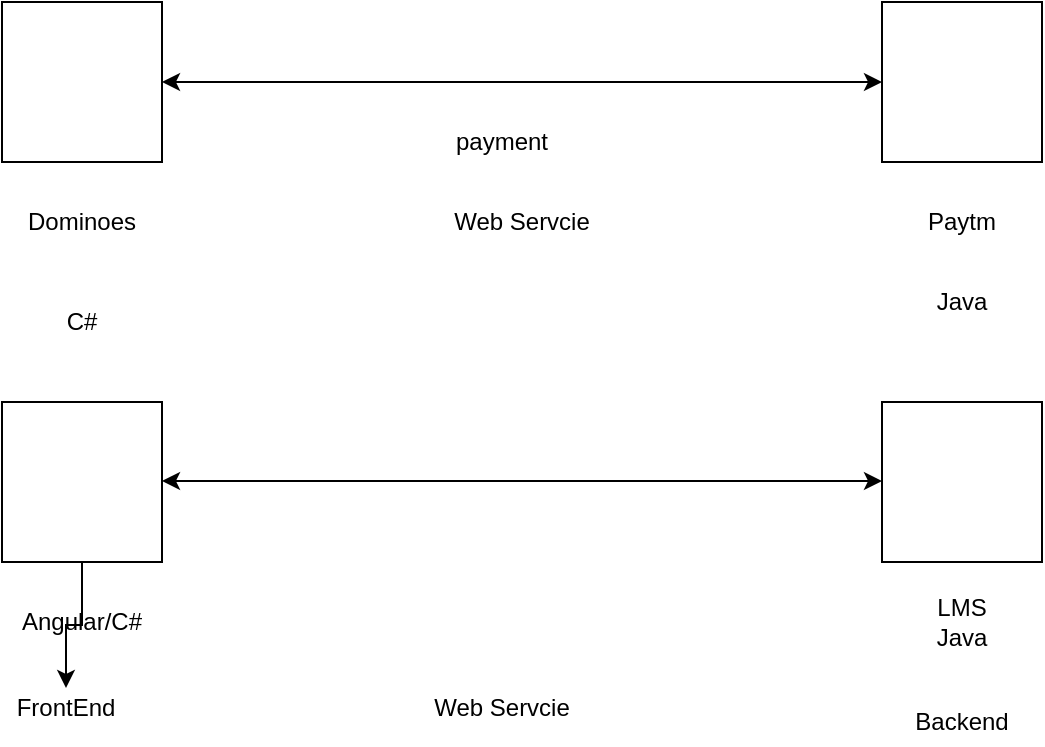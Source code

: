 <mxfile version="13.7.9" type="device"><diagram id="5d07_rRZtvxLI61_GoPW" name="Page-1"><mxGraphModel dx="768" dy="491" grid="1" gridSize="10" guides="1" tooltips="1" connect="1" arrows="1" fold="1" page="1" pageScale="1" pageWidth="850" pageHeight="1100" math="0" shadow="0"><root><mxCell id="0"/><mxCell id="1" parent="0"/><mxCell id="YQxqXnh3i-ferCkV5VhW-1" value="" style="whiteSpace=wrap;html=1;aspect=fixed;" vertex="1" parent="1"><mxGeometry x="80" y="40" width="80" height="80" as="geometry"/></mxCell><mxCell id="YQxqXnh3i-ferCkV5VhW-2" value="" style="whiteSpace=wrap;html=1;aspect=fixed;" vertex="1" parent="1"><mxGeometry x="520" y="40" width="80" height="80" as="geometry"/></mxCell><mxCell id="YQxqXnh3i-ferCkV5VhW-3" value="Dominoes&lt;br&gt;" style="text;html=1;strokeColor=none;fillColor=none;align=center;verticalAlign=middle;whiteSpace=wrap;rounded=0;" vertex="1" parent="1"><mxGeometry x="100" y="140" width="40" height="20" as="geometry"/></mxCell><mxCell id="YQxqXnh3i-ferCkV5VhW-4" value="Paytm" style="text;html=1;strokeColor=none;fillColor=none;align=center;verticalAlign=middle;whiteSpace=wrap;rounded=0;" vertex="1" parent="1"><mxGeometry x="540" y="140" width="40" height="20" as="geometry"/></mxCell><mxCell id="YQxqXnh3i-ferCkV5VhW-7" value="payment" style="text;html=1;strokeColor=none;fillColor=none;align=center;verticalAlign=middle;whiteSpace=wrap;rounded=0;" vertex="1" parent="1"><mxGeometry x="310" y="100" width="40" height="20" as="geometry"/></mxCell><mxCell id="YQxqXnh3i-ferCkV5VhW-10" value="Java" style="text;html=1;strokeColor=none;fillColor=none;align=center;verticalAlign=middle;whiteSpace=wrap;rounded=0;" vertex="1" parent="1"><mxGeometry x="540" y="180" width="40" height="20" as="geometry"/></mxCell><mxCell id="YQxqXnh3i-ferCkV5VhW-11" value="C#" style="text;html=1;strokeColor=none;fillColor=none;align=center;verticalAlign=middle;whiteSpace=wrap;rounded=0;" vertex="1" parent="1"><mxGeometry x="100" y="190" width="40" height="20" as="geometry"/></mxCell><mxCell id="YQxqXnh3i-ferCkV5VhW-12" value="Web Servcie" style="text;html=1;strokeColor=none;fillColor=none;align=center;verticalAlign=middle;whiteSpace=wrap;rounded=0;" vertex="1" parent="1"><mxGeometry x="290" y="140" width="100" height="20" as="geometry"/></mxCell><mxCell id="YQxqXnh3i-ferCkV5VhW-14" value="" style="whiteSpace=wrap;html=1;aspect=fixed;" vertex="1" parent="1"><mxGeometry x="520" y="240" width="80" height="80" as="geometry"/></mxCell><mxCell id="YQxqXnh3i-ferCkV5VhW-15" value="LMS Java" style="text;html=1;strokeColor=none;fillColor=none;align=center;verticalAlign=middle;whiteSpace=wrap;rounded=0;" vertex="1" parent="1"><mxGeometry x="540" y="340" width="40" height="20" as="geometry"/></mxCell><mxCell id="YQxqXnh3i-ferCkV5VhW-28" value="" style="edgeStyle=orthogonalEdgeStyle;rounded=0;orthogonalLoop=1;jettySize=auto;html=1;" edge="1" parent="1" source="YQxqXnh3i-ferCkV5VhW-18" target="YQxqXnh3i-ferCkV5VhW-22"><mxGeometry relative="1" as="geometry"/></mxCell><mxCell id="YQxqXnh3i-ferCkV5VhW-18" value="" style="whiteSpace=wrap;html=1;aspect=fixed;" vertex="1" parent="1"><mxGeometry x="80" y="240" width="80" height="80" as="geometry"/></mxCell><mxCell id="YQxqXnh3i-ferCkV5VhW-19" value="Angular/C#" style="text;html=1;strokeColor=none;fillColor=none;align=center;verticalAlign=middle;whiteSpace=wrap;rounded=0;" vertex="1" parent="1"><mxGeometry x="100" y="340" width="40" height="20" as="geometry"/></mxCell><mxCell id="YQxqXnh3i-ferCkV5VhW-21" value="Backend" style="text;html=1;strokeColor=none;fillColor=none;align=center;verticalAlign=middle;whiteSpace=wrap;rounded=0;" vertex="1" parent="1"><mxGeometry x="540" y="390" width="40" height="20" as="geometry"/></mxCell><mxCell id="YQxqXnh3i-ferCkV5VhW-22" value="FrontEnd" style="text;html=1;strokeColor=none;fillColor=none;align=center;verticalAlign=middle;whiteSpace=wrap;rounded=0;" vertex="1" parent="1"><mxGeometry x="92" y="383" width="40" height="20" as="geometry"/></mxCell><mxCell id="YQxqXnh3i-ferCkV5VhW-23" style="edgeStyle=orthogonalEdgeStyle;rounded=0;orthogonalLoop=1;jettySize=auto;html=1;exitX=0.5;exitY=1;exitDx=0;exitDy=0;" edge="1" parent="1" source="YQxqXnh3i-ferCkV5VhW-22" target="YQxqXnh3i-ferCkV5VhW-22"><mxGeometry relative="1" as="geometry"/></mxCell><mxCell id="YQxqXnh3i-ferCkV5VhW-24" value="Web Servcie" style="text;html=1;strokeColor=none;fillColor=none;align=center;verticalAlign=middle;whiteSpace=wrap;rounded=0;" vertex="1" parent="1"><mxGeometry x="280" y="383" width="100" height="20" as="geometry"/></mxCell><mxCell id="YQxqXnh3i-ferCkV5VhW-25" value="" style="endArrow=classic;startArrow=classic;html=1;exitX=1;exitY=0.5;exitDx=0;exitDy=0;entryX=0;entryY=0.5;entryDx=0;entryDy=0;" edge="1" parent="1" source="YQxqXnh3i-ferCkV5VhW-1" target="YQxqXnh3i-ferCkV5VhW-2"><mxGeometry width="50" height="50" relative="1" as="geometry"><mxPoint x="370" y="270" as="sourcePoint"/><mxPoint x="420" y="220" as="targetPoint"/></mxGeometry></mxCell><mxCell id="YQxqXnh3i-ferCkV5VhW-26" value="" style="endArrow=classic;startArrow=classic;html=1;exitX=1;exitY=0.5;exitDx=0;exitDy=0;entryX=0;entryY=0.5;entryDx=0;entryDy=0;" edge="1" parent="1"><mxGeometry width="50" height="50" relative="1" as="geometry"><mxPoint x="160" y="279.5" as="sourcePoint"/><mxPoint x="520" y="279.5" as="targetPoint"/></mxGeometry></mxCell></root></mxGraphModel></diagram></mxfile>